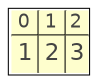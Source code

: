 
digraph G {
    nodesep=.1;
    ranksep=.3;
    rankdir=LR;
    node [penwidth="0.5", shape=box, width=.1, height=.1];
    
// LIST or ITERATABLE of atoms
node4726322568 [shape="box", space="0.0", margin="0.01", fontcolor="#444443", fontname="Helvetica", label=<<table BORDER="0" CELLBORDER="0" CELLSPACING="0">
<tr>
<td cellspacing="0" cellpadding="0" bgcolor="#fefecd" border="1" sides="br" valign="top"><font color="#444443" point-size="9">0</font></td>
<td cellspacing="0" cellpadding="0" bgcolor="#fefecd" border="1" sides="br" valign="top"><font color="#444443" point-size="9">1</font></td>
<td cellspacing="0" cellpadding="0" bgcolor="#fefecd" border="1" sides="b" valign="top"><font color="#444443" point-size="9">2</font></td>
</tr>
<tr>
<td port="0" bgcolor="#fefecd" border="1" sides="r" align="center"><font point-size="11">1</font></td>
<td port="1" bgcolor="#fefecd" border="1" sides="r" align="center"><font point-size="11">2</font></td>
<td port="2" bgcolor="#fefecd" border="0" align="center"><font point-size="11">3</font></td>
</tr></table>
>];
}
